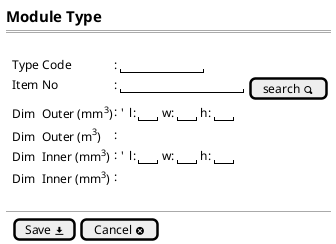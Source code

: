@startsalt
{
  <size:15><b>Module Type
  ==
  .
  {   
    .|Type Code      |: |"          "|*
    .|Item No        |: |"               "| [search <&magnifying-glass>] |*
    .|Dim  Outer (mm<sup>3</sup>) |: {'  l:|"  "|w:|"  "|h:|"  "|}|*
    .|Dim  Outer (m<sup>3</sup>)  |: |*
    .|Dim  Inner (mm<sup>3</sup>) |: {'  l:|"  "|w:|"  "|h:|"  "|}|*
    .|Dim  Inner (mm<sup>3</sup>) |: |*
  }
  .
--  
{
  .|  [Save <&data-transfer-download>] |  [Cancel <&circle-x>] |*
  }
}

  @endsalt